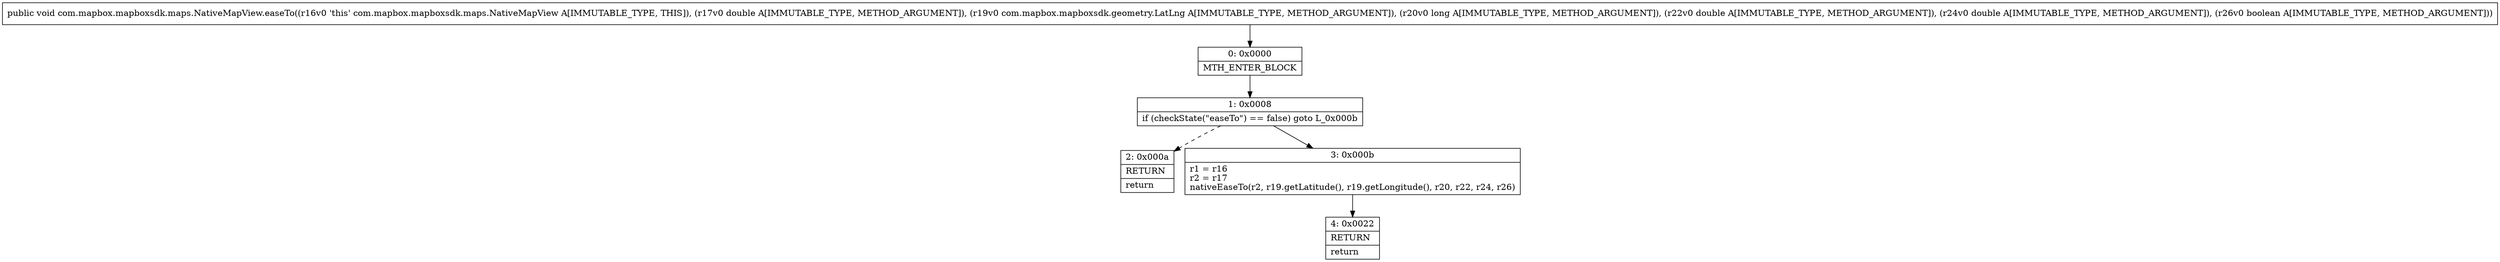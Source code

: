 digraph "CFG forcom.mapbox.mapboxsdk.maps.NativeMapView.easeTo(DLcom\/mapbox\/mapboxsdk\/geometry\/LatLng;JDDZ)V" {
Node_0 [shape=record,label="{0\:\ 0x0000|MTH_ENTER_BLOCK\l}"];
Node_1 [shape=record,label="{1\:\ 0x0008|if (checkState(\"easeTo\") == false) goto L_0x000b\l}"];
Node_2 [shape=record,label="{2\:\ 0x000a|RETURN\l|return\l}"];
Node_3 [shape=record,label="{3\:\ 0x000b|r1 = r16\lr2 = r17\lnativeEaseTo(r2, r19.getLatitude(), r19.getLongitude(), r20, r22, r24, r26)\l}"];
Node_4 [shape=record,label="{4\:\ 0x0022|RETURN\l|return\l}"];
MethodNode[shape=record,label="{public void com.mapbox.mapboxsdk.maps.NativeMapView.easeTo((r16v0 'this' com.mapbox.mapboxsdk.maps.NativeMapView A[IMMUTABLE_TYPE, THIS]), (r17v0 double A[IMMUTABLE_TYPE, METHOD_ARGUMENT]), (r19v0 com.mapbox.mapboxsdk.geometry.LatLng A[IMMUTABLE_TYPE, METHOD_ARGUMENT]), (r20v0 long A[IMMUTABLE_TYPE, METHOD_ARGUMENT]), (r22v0 double A[IMMUTABLE_TYPE, METHOD_ARGUMENT]), (r24v0 double A[IMMUTABLE_TYPE, METHOD_ARGUMENT]), (r26v0 boolean A[IMMUTABLE_TYPE, METHOD_ARGUMENT])) }"];
MethodNode -> Node_0;
Node_0 -> Node_1;
Node_1 -> Node_2[style=dashed];
Node_1 -> Node_3;
Node_3 -> Node_4;
}

